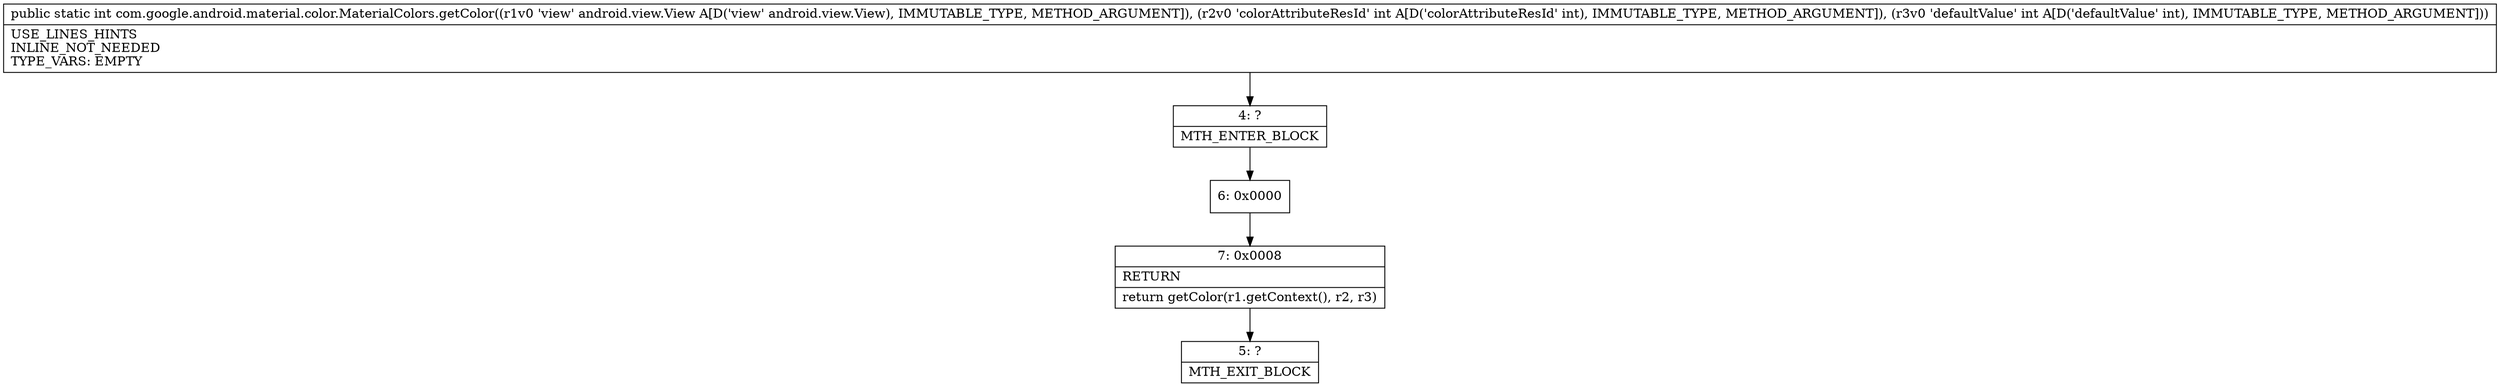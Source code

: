 digraph "CFG forcom.google.android.material.color.MaterialColors.getColor(Landroid\/view\/View;II)I" {
Node_4 [shape=record,label="{4\:\ ?|MTH_ENTER_BLOCK\l}"];
Node_6 [shape=record,label="{6\:\ 0x0000}"];
Node_7 [shape=record,label="{7\:\ 0x0008|RETURN\l|return getColor(r1.getContext(), r2, r3)\l}"];
Node_5 [shape=record,label="{5\:\ ?|MTH_EXIT_BLOCK\l}"];
MethodNode[shape=record,label="{public static int com.google.android.material.color.MaterialColors.getColor((r1v0 'view' android.view.View A[D('view' android.view.View), IMMUTABLE_TYPE, METHOD_ARGUMENT]), (r2v0 'colorAttributeResId' int A[D('colorAttributeResId' int), IMMUTABLE_TYPE, METHOD_ARGUMENT]), (r3v0 'defaultValue' int A[D('defaultValue' int), IMMUTABLE_TYPE, METHOD_ARGUMENT]))  | USE_LINES_HINTS\lINLINE_NOT_NEEDED\lTYPE_VARS: EMPTY\l}"];
MethodNode -> Node_4;Node_4 -> Node_6;
Node_6 -> Node_7;
Node_7 -> Node_5;
}

